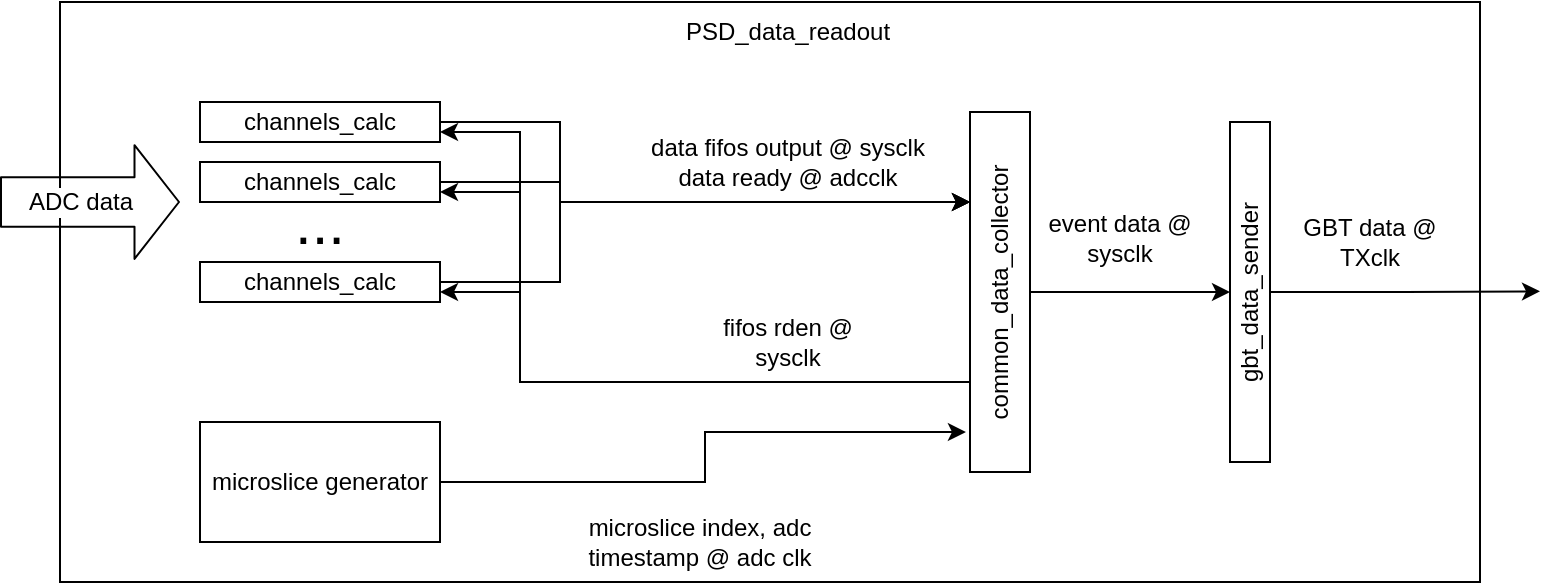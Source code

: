 <mxfile version="13.9.9" type="device"><diagram id="cPprImaYCQ8HHoHcHTLC" name="Страница 1"><mxGraphModel dx="1088" dy="968" grid="1" gridSize="10" guides="1" tooltips="1" connect="1" arrows="1" fold="1" page="1" pageScale="1" pageWidth="827" pageHeight="1169" math="0" shadow="0"><root><mxCell id="0"/><mxCell id="1" parent="0"/><mxCell id="_mKDkl92NEwZy93gWv2U-25" value="" style="rounded=0;whiteSpace=wrap;html=1;fontSize=12;" vertex="1" parent="1"><mxGeometry x="50" y="150" width="710" height="290" as="geometry"/></mxCell><mxCell id="_mKDkl92NEwZy93gWv2U-9" style="edgeStyle=orthogonalEdgeStyle;rounded=0;orthogonalLoop=1;jettySize=auto;html=1;exitX=1;exitY=0.5;exitDx=0;exitDy=0;entryX=0.75;entryY=0;entryDx=0;entryDy=0;fontSize=12;" edge="1" parent="1" source="_mKDkl92NEwZy93gWv2U-3" target="_mKDkl92NEwZy93gWv2U-8"><mxGeometry relative="1" as="geometry"><Array as="points"><mxPoint x="300" y="210"/><mxPoint x="300" y="250"/></Array></mxGeometry></mxCell><mxCell id="_mKDkl92NEwZy93gWv2U-3" value="channels_calc" style="rounded=0;whiteSpace=wrap;html=1;" vertex="1" parent="1"><mxGeometry x="120" y="200" width="120" height="20" as="geometry"/></mxCell><mxCell id="_mKDkl92NEwZy93gWv2U-10" style="edgeStyle=orthogonalEdgeStyle;rounded=0;orthogonalLoop=1;jettySize=auto;html=1;exitX=1;exitY=0.5;exitDx=0;exitDy=0;fontSize=12;entryX=0.75;entryY=0;entryDx=0;entryDy=0;" edge="1" parent="1" source="_mKDkl92NEwZy93gWv2U-4" target="_mKDkl92NEwZy93gWv2U-8"><mxGeometry relative="1" as="geometry"><mxPoint x="410" y="250" as="targetPoint"/><Array as="points"><mxPoint x="300" y="240"/><mxPoint x="300" y="250"/></Array></mxGeometry></mxCell><mxCell id="_mKDkl92NEwZy93gWv2U-4" value="channels_calc" style="rounded=0;whiteSpace=wrap;html=1;" vertex="1" parent="1"><mxGeometry x="120" y="230" width="120" height="20" as="geometry"/></mxCell><mxCell id="_mKDkl92NEwZy93gWv2U-5" value="..." style="text;html=1;strokeColor=none;fillColor=none;align=center;verticalAlign=middle;whiteSpace=wrap;rounded=0;fontSize=30;" vertex="1" parent="1"><mxGeometry x="160" y="250" width="40" height="20" as="geometry"/></mxCell><mxCell id="_mKDkl92NEwZy93gWv2U-11" style="edgeStyle=orthogonalEdgeStyle;rounded=0;orthogonalLoop=1;jettySize=auto;html=1;entryX=0.75;entryY=0;entryDx=0;entryDy=0;fontSize=12;" edge="1" parent="1" source="_mKDkl92NEwZy93gWv2U-7" target="_mKDkl92NEwZy93gWv2U-8"><mxGeometry relative="1" as="geometry"><Array as="points"><mxPoint x="300" y="290"/><mxPoint x="300" y="250"/></Array></mxGeometry></mxCell><mxCell id="_mKDkl92NEwZy93gWv2U-7" value="channels_calc" style="rounded=0;whiteSpace=wrap;html=1;" vertex="1" parent="1"><mxGeometry x="120" y="280" width="120" height="20" as="geometry"/></mxCell><mxCell id="_mKDkl92NEwZy93gWv2U-13" style="edgeStyle=orthogonalEdgeStyle;rounded=0;orthogonalLoop=1;jettySize=auto;html=1;exitX=0.25;exitY=0;exitDx=0;exitDy=0;entryX=1;entryY=0.75;entryDx=0;entryDy=0;fontSize=12;" edge="1" parent="1" source="_mKDkl92NEwZy93gWv2U-8" target="_mKDkl92NEwZy93gWv2U-3"><mxGeometry relative="1" as="geometry"><Array as="points"><mxPoint x="280" y="340"/><mxPoint x="280" y="215"/></Array></mxGeometry></mxCell><mxCell id="_mKDkl92NEwZy93gWv2U-14" style="edgeStyle=orthogonalEdgeStyle;rounded=0;orthogonalLoop=1;jettySize=auto;html=1;exitX=0.25;exitY=0;exitDx=0;exitDy=0;entryX=1;entryY=0.75;entryDx=0;entryDy=0;fontSize=12;" edge="1" parent="1" source="_mKDkl92NEwZy93gWv2U-8" target="_mKDkl92NEwZy93gWv2U-4"><mxGeometry relative="1" as="geometry"><Array as="points"><mxPoint x="280" y="340"/><mxPoint x="280" y="245"/></Array></mxGeometry></mxCell><mxCell id="_mKDkl92NEwZy93gWv2U-15" style="edgeStyle=orthogonalEdgeStyle;rounded=0;orthogonalLoop=1;jettySize=auto;html=1;exitX=0.25;exitY=0;exitDx=0;exitDy=0;entryX=1;entryY=0.75;entryDx=0;entryDy=0;fontSize=12;" edge="1" parent="1" source="_mKDkl92NEwZy93gWv2U-8" target="_mKDkl92NEwZy93gWv2U-7"><mxGeometry relative="1" as="geometry"><Array as="points"><mxPoint x="280" y="340"/><mxPoint x="280" y="295"/></Array></mxGeometry></mxCell><mxCell id="_mKDkl92NEwZy93gWv2U-23" style="edgeStyle=orthogonalEdgeStyle;rounded=0;orthogonalLoop=1;jettySize=auto;html=1;exitX=0.5;exitY=1;exitDx=0;exitDy=0;fontSize=12;" edge="1" parent="1" source="_mKDkl92NEwZy93gWv2U-8" target="_mKDkl92NEwZy93gWv2U-22"><mxGeometry relative="1" as="geometry"/></mxCell><mxCell id="_mKDkl92NEwZy93gWv2U-8" value="common_data_collector" style="rounded=0;whiteSpace=wrap;html=1;fontSize=12;rotation=-90;" vertex="1" parent="1"><mxGeometry x="430" y="280" width="180" height="30" as="geometry"/></mxCell><mxCell id="_mKDkl92NEwZy93gWv2U-16" value="data fifos output @ sysclk&lt;br&gt;data ready @ adcclk" style="text;html=1;strokeColor=none;fillColor=none;align=center;verticalAlign=middle;whiteSpace=wrap;rounded=0;fontSize=12;" vertex="1" parent="1"><mxGeometry x="334" y="220" width="160" height="20" as="geometry"/></mxCell><mxCell id="_mKDkl92NEwZy93gWv2U-17" value="fifos rden @ sysclk" style="text;html=1;strokeColor=none;fillColor=none;align=center;verticalAlign=middle;whiteSpace=wrap;rounded=0;fontSize=12;" vertex="1" parent="1"><mxGeometry x="369" y="310" width="90" height="20" as="geometry"/></mxCell><mxCell id="_mKDkl92NEwZy93gWv2U-18" value="ADC data" style="shape=flexArrow;endArrow=classic;html=1;fontSize=12;endWidth=31.034;endSize=7.083;width=24.828;" edge="1" parent="1"><mxGeometry x="-0.111" width="50" height="50" relative="1" as="geometry"><mxPoint x="20" y="250" as="sourcePoint"/><mxPoint x="110" y="250" as="targetPoint"/><mxPoint as="offset"/></mxGeometry></mxCell><mxCell id="_mKDkl92NEwZy93gWv2U-20" style="edgeStyle=orthogonalEdgeStyle;rounded=0;orthogonalLoop=1;jettySize=auto;html=1;entryX=0.111;entryY=-0.068;entryDx=0;entryDy=0;entryPerimeter=0;fontSize=12;" edge="1" parent="1" source="_mKDkl92NEwZy93gWv2U-19" target="_mKDkl92NEwZy93gWv2U-8"><mxGeometry relative="1" as="geometry"/></mxCell><mxCell id="_mKDkl92NEwZy93gWv2U-19" value="microslice generator" style="rounded=0;whiteSpace=wrap;html=1;fontSize=12;" vertex="1" parent="1"><mxGeometry x="120" y="360" width="120" height="60" as="geometry"/></mxCell><mxCell id="_mKDkl92NEwZy93gWv2U-21" value="microslice index, adc timestamp @ adc clk" style="text;html=1;strokeColor=none;fillColor=none;align=center;verticalAlign=middle;whiteSpace=wrap;rounded=0;fontSize=12;" vertex="1" parent="1"><mxGeometry x="290" y="410" width="160" height="20" as="geometry"/></mxCell><mxCell id="_mKDkl92NEwZy93gWv2U-29" style="edgeStyle=orthogonalEdgeStyle;rounded=0;orthogonalLoop=1;jettySize=auto;html=1;exitX=0.5;exitY=1;exitDx=0;exitDy=0;fontSize=12;" edge="1" parent="1" source="_mKDkl92NEwZy93gWv2U-22"><mxGeometry relative="1" as="geometry"><mxPoint x="790" y="294.667" as="targetPoint"/></mxGeometry></mxCell><mxCell id="_mKDkl92NEwZy93gWv2U-22" value="gbt_data_sender" style="rounded=0;whiteSpace=wrap;html=1;fontSize=12;rotation=-90;" vertex="1" parent="1"><mxGeometry x="560" y="285" width="170" height="20" as="geometry"/></mxCell><mxCell id="_mKDkl92NEwZy93gWv2U-26" value="PSD_data_readout" style="text;html=1;strokeColor=none;fillColor=none;align=center;verticalAlign=middle;whiteSpace=wrap;rounded=0;fontSize=12;" vertex="1" parent="1"><mxGeometry x="339" y="150" width="150" height="30" as="geometry"/></mxCell><mxCell id="_mKDkl92NEwZy93gWv2U-27" value="event data @ sysclk" style="text;html=1;strokeColor=none;fillColor=none;align=center;verticalAlign=middle;whiteSpace=wrap;rounded=0;fontSize=12;" vertex="1" parent="1"><mxGeometry x="540" y="250" width="80" height="35" as="geometry"/></mxCell><mxCell id="_mKDkl92NEwZy93gWv2U-28" value="GBT data @ TXclk" style="text;html=1;strokeColor=none;fillColor=none;align=center;verticalAlign=middle;whiteSpace=wrap;rounded=0;fontSize=12;" vertex="1" parent="1"><mxGeometry x="660" y="260" width="90" height="20" as="geometry"/></mxCell></root></mxGraphModel></diagram></mxfile>
